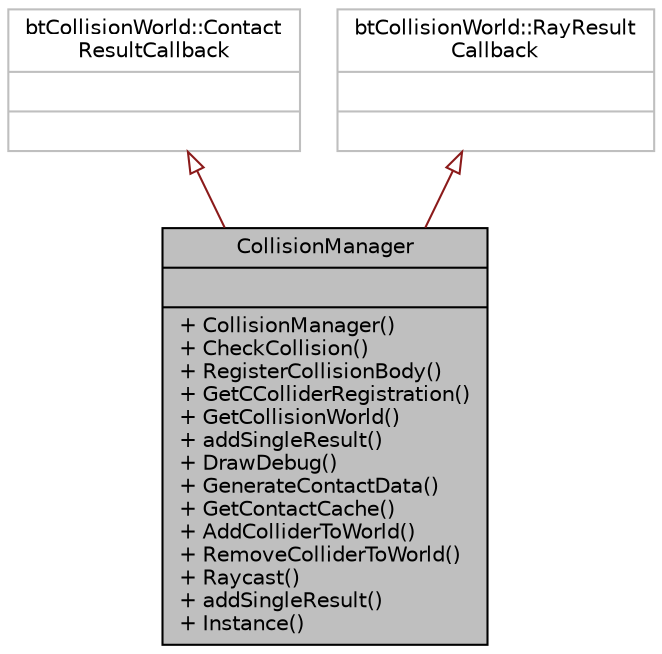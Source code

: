 digraph "CollisionManager"
{
 // LATEX_PDF_SIZE
  edge [fontname="Helvetica",fontsize="10",labelfontname="Helvetica",labelfontsize="10"];
  node [fontname="Helvetica",fontsize="10",shape=record];
  Node3 [label="{CollisionManager\n||+ CollisionManager()\l+ CheckCollision()\l+ RegisterCollisionBody()\l+ GetCColliderRegistration()\l+ GetCollisionWorld()\l+ addSingleResult()\l+ DrawDebug()\l+ GenerateContactData()\l+ GetContactCache()\l+ AddColliderToWorld()\l+ RemoveColliderToWorld()\l+ Raycast()\l+ addSingleResult()\l+ Instance()\l}",height=0.2,width=0.4,color="black", fillcolor="grey75", style="filled", fontcolor="black",tooltip="A singleton that manages collisions between objects."];
  Node4 -> Node3 [dir="back",color="firebrick4",fontsize="10",style="solid",arrowtail="onormal",fontname="Helvetica"];
  Node4 [label="{btCollisionWorld::Contact\lResultCallback\n||}",height=0.2,width=0.4,color="grey75", fillcolor="white", style="filled",tooltip=" "];
  Node5 -> Node3 [dir="back",color="firebrick4",fontsize="10",style="solid",arrowtail="onormal",fontname="Helvetica"];
  Node5 [label="{btCollisionWorld::RayResult\lCallback\n||}",height=0.2,width=0.4,color="grey75", fillcolor="white", style="filled",tooltip=" "];
}
